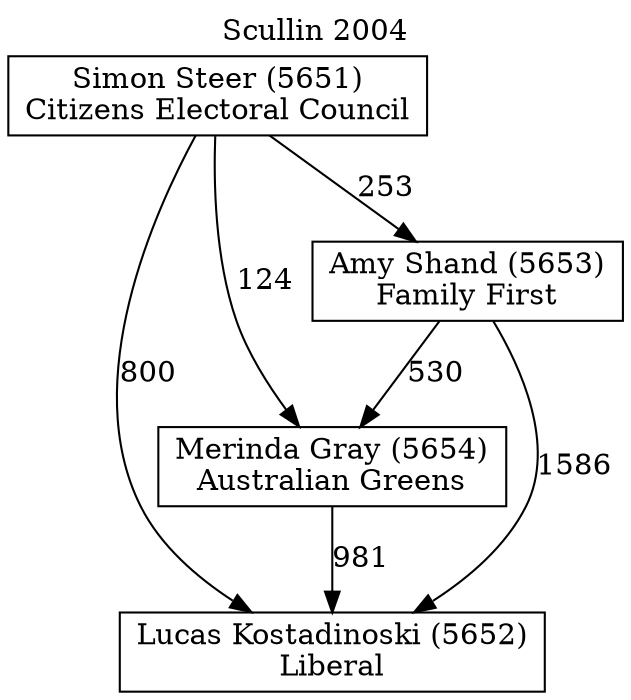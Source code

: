 // House preference flow
digraph "Lucas Kostadinoski (5652)_Scullin_2004" {
	graph [label="Scullin 2004" labelloc=t mclimit=10]
	node [shape=box]
	"Lucas Kostadinoski (5652)" [label="Lucas Kostadinoski (5652)
Liberal"]
	"Merinda Gray (5654)" [label="Merinda Gray (5654)
Australian Greens"]
	"Amy Shand (5653)" [label="Amy Shand (5653)
Family First"]
	"Simon Steer (5651)" [label="Simon Steer (5651)
Citizens Electoral Council"]
	"Merinda Gray (5654)" -> "Lucas Kostadinoski (5652)" [label=981]
	"Amy Shand (5653)" -> "Merinda Gray (5654)" [label=530]
	"Simon Steer (5651)" -> "Amy Shand (5653)" [label=253]
	"Amy Shand (5653)" -> "Lucas Kostadinoski (5652)" [label=1586]
	"Simon Steer (5651)" -> "Lucas Kostadinoski (5652)" [label=800]
	"Simon Steer (5651)" -> "Merinda Gray (5654)" [label=124]
}
